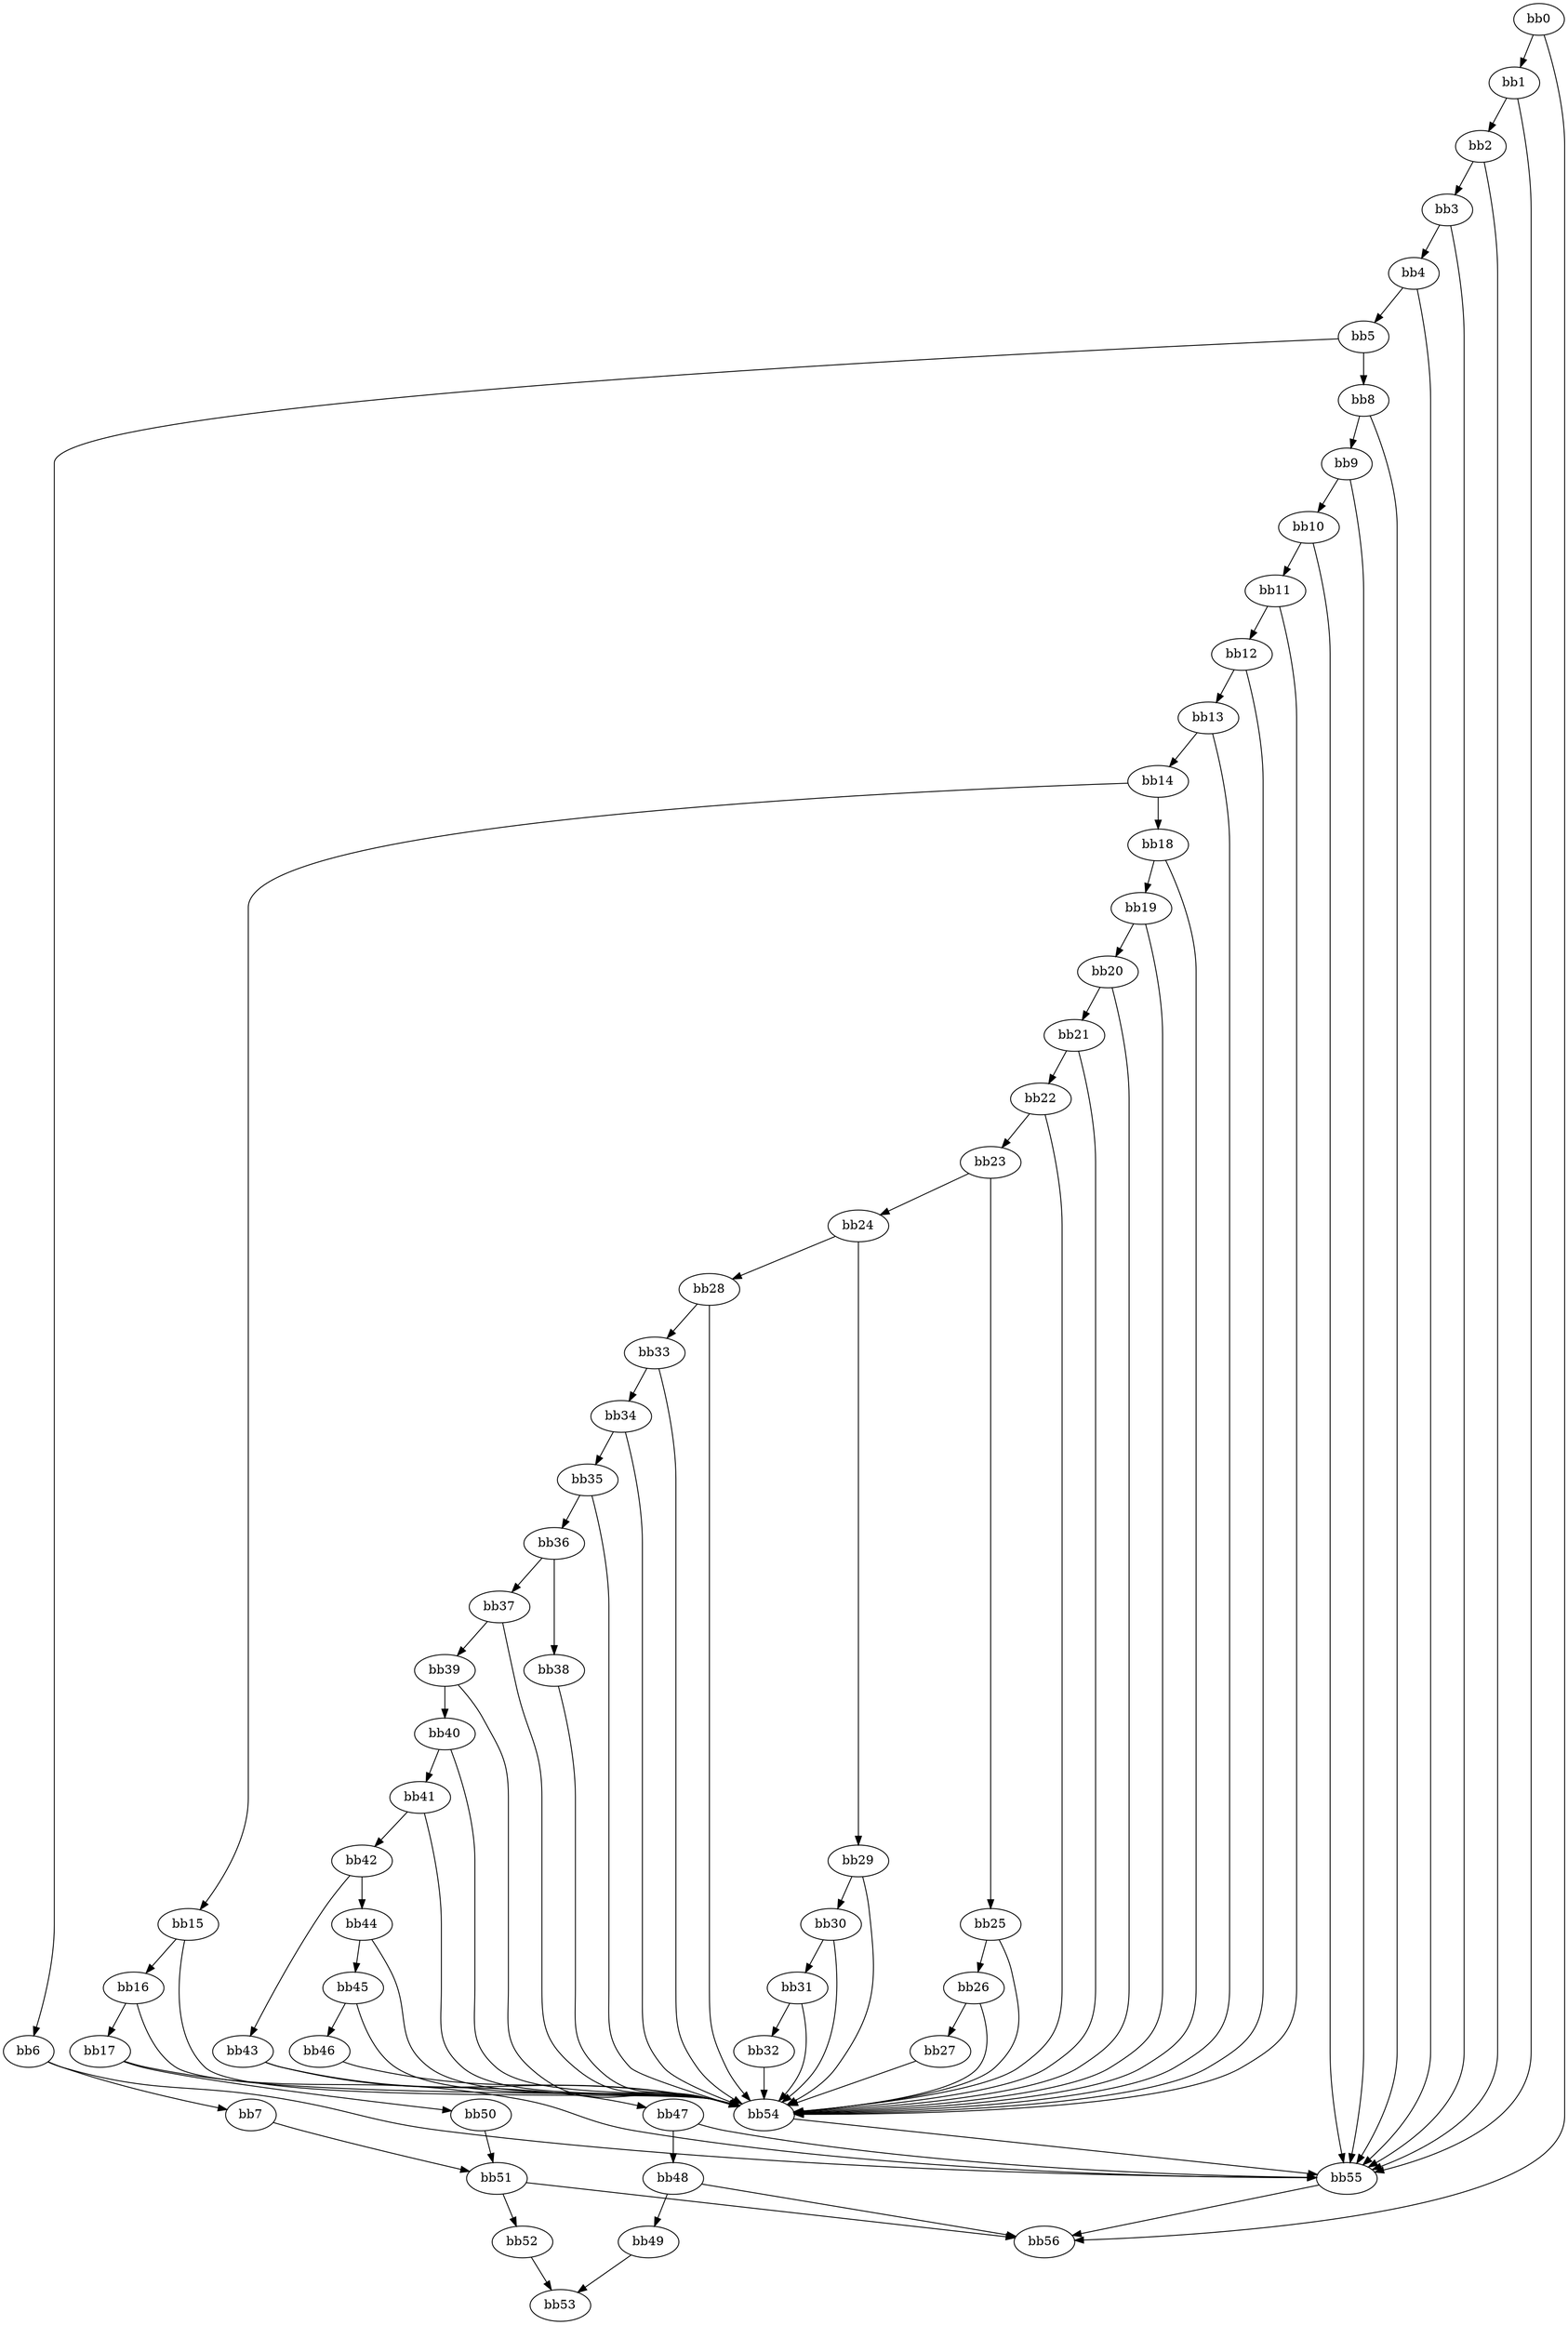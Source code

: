 digraph {
    0 [ label = "bb0\l" ]
    1 [ label = "bb1\l" ]
    2 [ label = "bb2\l" ]
    3 [ label = "bb3\l" ]
    4 [ label = "bb4\l" ]
    5 [ label = "bb5\l" ]
    6 [ label = "bb6\l" ]
    7 [ label = "bb7\l" ]
    8 [ label = "bb8\l" ]
    9 [ label = "bb9\l" ]
    10 [ label = "bb10\l" ]
    11 [ label = "bb11\l" ]
    12 [ label = "bb12\l" ]
    13 [ label = "bb13\l" ]
    14 [ label = "bb14\l" ]
    15 [ label = "bb15\l" ]
    16 [ label = "bb16\l" ]
    17 [ label = "bb17\l" ]
    18 [ label = "bb18\l" ]
    19 [ label = "bb19\l" ]
    20 [ label = "bb20\l" ]
    21 [ label = "bb21\l" ]
    22 [ label = "bb22\l" ]
    23 [ label = "bb23\l" ]
    24 [ label = "bb24\l" ]
    25 [ label = "bb25\l" ]
    26 [ label = "bb26\l" ]
    27 [ label = "bb27\l" ]
    28 [ label = "bb28\l" ]
    29 [ label = "bb29\l" ]
    30 [ label = "bb30\l" ]
    31 [ label = "bb31\l" ]
    32 [ label = "bb32\l" ]
    33 [ label = "bb33\l" ]
    34 [ label = "bb34\l" ]
    35 [ label = "bb35\l" ]
    36 [ label = "bb36\l" ]
    37 [ label = "bb37\l" ]
    38 [ label = "bb38\l" ]
    39 [ label = "bb39\l" ]
    40 [ label = "bb40\l" ]
    41 [ label = "bb41\l" ]
    42 [ label = "bb42\l" ]
    43 [ label = "bb43\l" ]
    44 [ label = "bb44\l" ]
    45 [ label = "bb45\l" ]
    46 [ label = "bb46\l" ]
    47 [ label = "bb47\l" ]
    48 [ label = "bb48\l" ]
    49 [ label = "bb49\l" ]
    50 [ label = "bb50\l" ]
    51 [ label = "bb51\l" ]
    52 [ label = "bb52\l" ]
    53 [ label = "bb53\l" ]
    54 [ label = "bb54\l" ]
    55 [ label = "bb55\l" ]
    56 [ label = "bb56\l" ]
    0 -> 1 [ ]
    0 -> 56 [ ]
    1 -> 2 [ ]
    1 -> 55 [ ]
    2 -> 3 [ ]
    2 -> 55 [ ]
    3 -> 4 [ ]
    3 -> 55 [ ]
    4 -> 5 [ ]
    4 -> 55 [ ]
    5 -> 6 [ ]
    5 -> 8 [ ]
    6 -> 7 [ ]
    6 -> 55 [ ]
    7 -> 51 [ ]
    8 -> 9 [ ]
    8 -> 55 [ ]
    9 -> 10 [ ]
    9 -> 55 [ ]
    10 -> 11 [ ]
    10 -> 55 [ ]
    11 -> 12 [ ]
    11 -> 54 [ ]
    12 -> 13 [ ]
    12 -> 54 [ ]
    13 -> 14 [ ]
    13 -> 54 [ ]
    14 -> 15 [ ]
    14 -> 18 [ ]
    15 -> 16 [ ]
    15 -> 54 [ ]
    16 -> 17 [ ]
    16 -> 54 [ ]
    17 -> 50 [ ]
    17 -> 55 [ ]
    18 -> 19 [ ]
    18 -> 54 [ ]
    19 -> 20 [ ]
    19 -> 54 [ ]
    20 -> 21 [ ]
    20 -> 54 [ ]
    21 -> 22 [ ]
    21 -> 54 [ ]
    22 -> 23 [ ]
    22 -> 54 [ ]
    23 -> 24 [ ]
    23 -> 25 [ ]
    24 -> 28 [ ]
    24 -> 29 [ ]
    25 -> 26 [ ]
    25 -> 54 [ ]
    26 -> 27 [ ]
    26 -> 54 [ ]
    27 -> 54 [ ]
    28 -> 33 [ ]
    28 -> 54 [ ]
    29 -> 30 [ ]
    29 -> 54 [ ]
    30 -> 31 [ ]
    30 -> 54 [ ]
    31 -> 32 [ ]
    31 -> 54 [ ]
    32 -> 54 [ ]
    33 -> 34 [ ]
    33 -> 54 [ ]
    34 -> 35 [ ]
    34 -> 54 [ ]
    35 -> 36 [ ]
    35 -> 54 [ ]
    36 -> 37 [ ]
    36 -> 38 [ ]
    37 -> 39 [ ]
    37 -> 54 [ ]
    38 -> 54 [ ]
    39 -> 40 [ ]
    39 -> 54 [ ]
    40 -> 41 [ ]
    40 -> 54 [ ]
    41 -> 42 [ ]
    41 -> 54 [ ]
    42 -> 43 [ ]
    42 -> 44 [ ]
    43 -> 47 [ ]
    43 -> 54 [ ]
    44 -> 45 [ ]
    44 -> 54 [ ]
    45 -> 46 [ ]
    45 -> 54 [ ]
    46 -> 54 [ ]
    47 -> 48 [ ]
    47 -> 55 [ ]
    48 -> 49 [ ]
    48 -> 56 [ ]
    49 -> 53 [ ]
    50 -> 51 [ ]
    51 -> 52 [ ]
    51 -> 56 [ ]
    52 -> 53 [ ]
    54 -> 55 [ ]
    55 -> 56 [ ]
}

